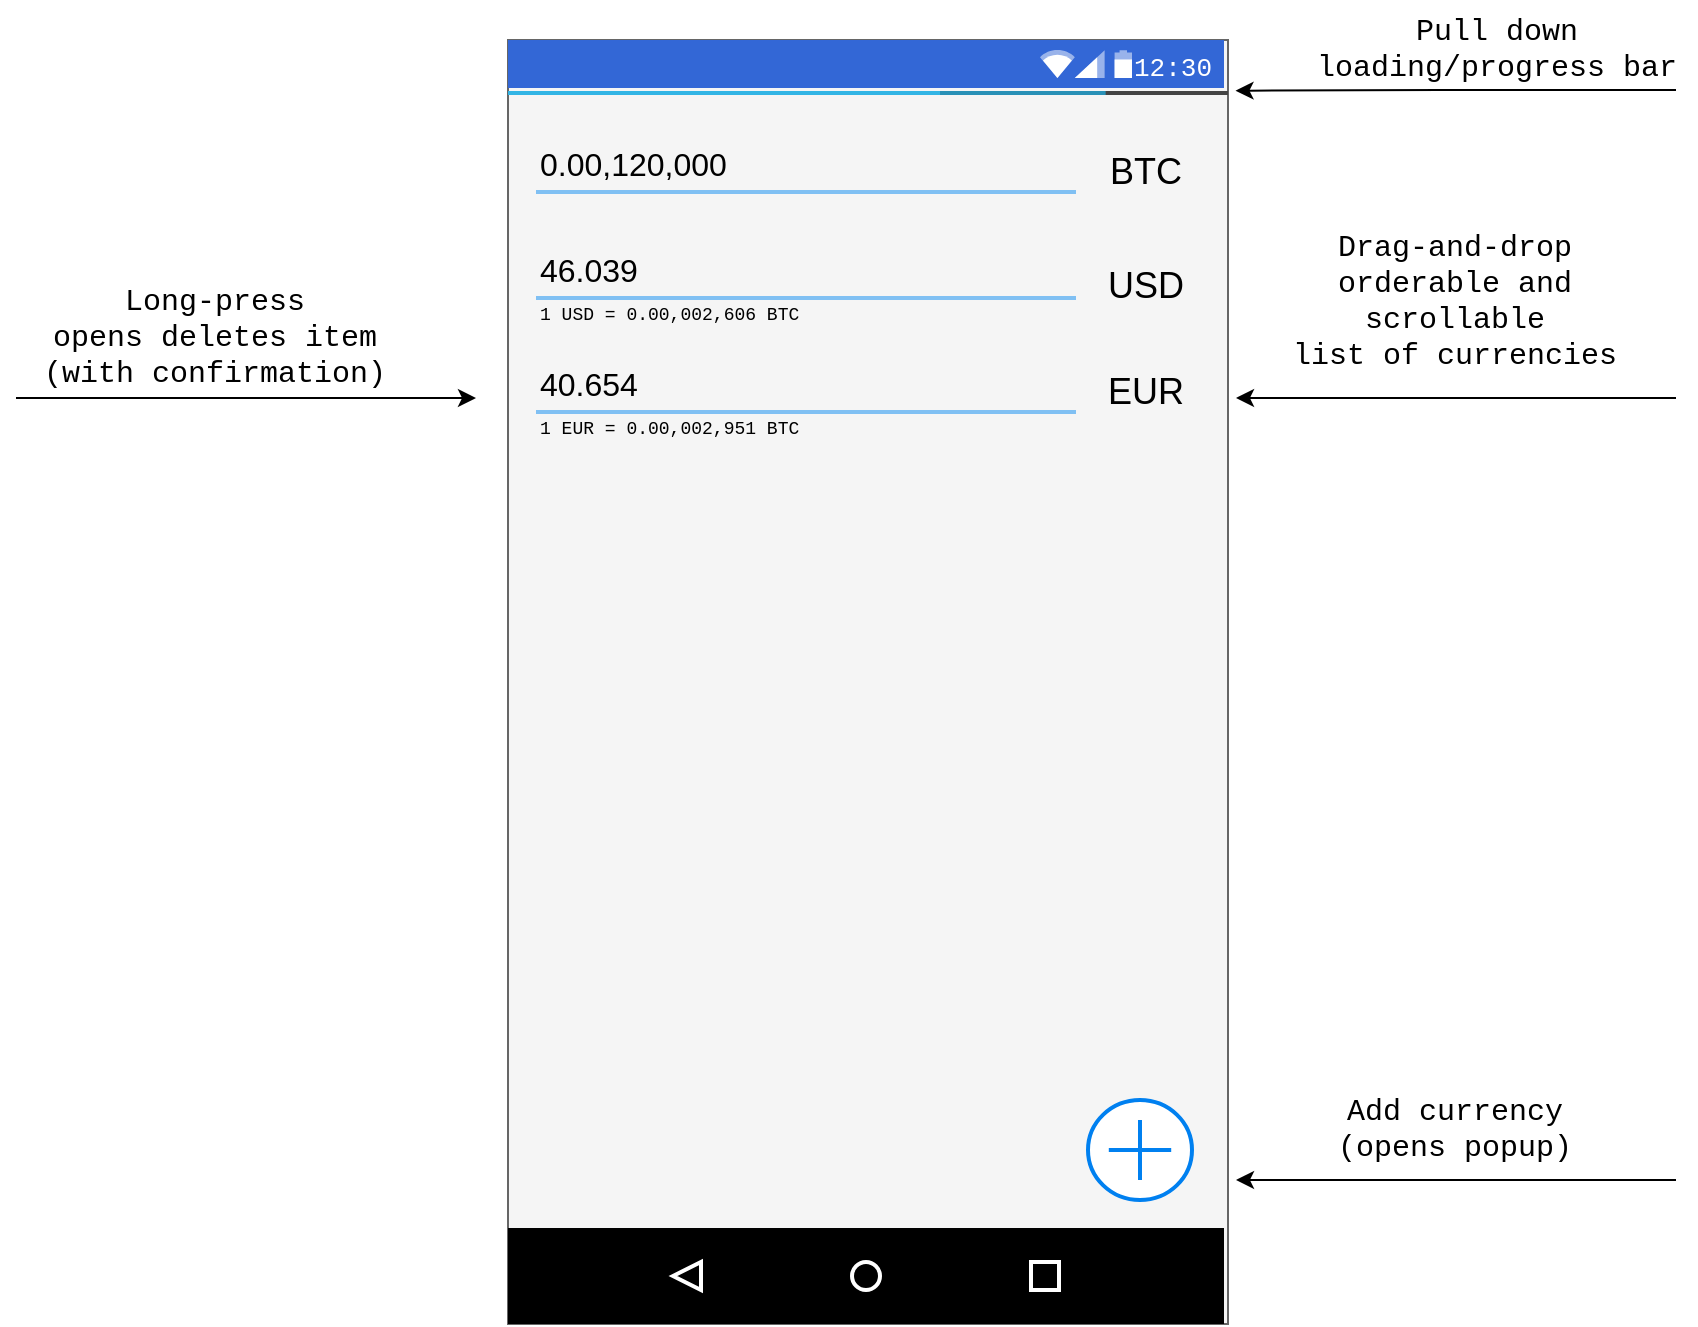 <mxfile version="16.5.1" type="device"><diagram id="OoPf-NLFQjiMS1bHbFb-" name="Page-1"><mxGraphModel dx="1952" dy="1025" grid="1" gridSize="10" guides="1" tooltips="1" connect="1" arrows="1" fold="1" page="1" pageScale="1" pageWidth="850" pageHeight="1100" math="0" shadow="0"><root><mxCell id="0"/><mxCell id="1" parent="0"/><mxCell id="PGbKp9fekTUIzuDTxVpG-18" value="" style="dashed=0;shape=rect;fontFamily=Courier New;fontSize=18;fillColor=#f5f5f5;fontColor=#333333;strokeColor=#666666;" parent="1" vertex="1"><mxGeometry x="246" y="90" width="360" height="642" as="geometry"/></mxCell><mxCell id="PGbKp9fekTUIzuDTxVpG-19" value="12:30" style="dashed=0;shape=rect;align=right;fillColor=#3367D6;strokeColor=none;fontColor=#FFFFFF;spacingRight=4;spacingTop=1;fontStyle=0;fontSize=13;resizeWidth=1;fontFamily=Courier New;" parent="PGbKp9fekTUIzuDTxVpG-18" vertex="1"><mxGeometry width="358" height="24" relative="1" as="geometry"/></mxCell><mxCell id="PGbKp9fekTUIzuDTxVpG-20" value="" style="dashed=0;shape=mxgraph.gmdl.top_bar;strokeColor=none;fontFamily=Courier New;fontSize=18;" parent="PGbKp9fekTUIzuDTxVpG-19" vertex="1"><mxGeometry x="1" y="0.5" width="46" height="14" relative="1" as="geometry"><mxPoint x="-92" y="-7" as="offset"/></mxGeometry></mxCell><mxCell id="PGbKp9fekTUIzuDTxVpG-31" value="" style="dashed=0;shape=rect;strokeColor=none;fillColor=#000000;resizeWidth=1;fontFamily=Courier New;fontSize=18;" parent="PGbKp9fekTUIzuDTxVpG-18" vertex="1"><mxGeometry y="1" width="358" height="48" relative="1" as="geometry"><mxPoint y="-48" as="offset"/></mxGeometry></mxCell><mxCell id="PGbKp9fekTUIzuDTxVpG-32" value="" style="dashed=0;shape=mxgraph.gmdl.back;strokeColor=#ffffff;fillColor=#000000;strokeWidth=2;fontFamily=Courier New;fontSize=18;" parent="PGbKp9fekTUIzuDTxVpG-31" vertex="1"><mxGeometry x="0.25" y="0.5" width="14" height="14" relative="1" as="geometry"><mxPoint x="-7" y="-7" as="offset"/></mxGeometry></mxCell><mxCell id="PGbKp9fekTUIzuDTxVpG-33" value="" style="shape=ellipse;strokeColor=#ffffff;fillColor=#000000;strokeWidth=2;fontFamily=Courier New;fontSize=18;" parent="PGbKp9fekTUIzuDTxVpG-31" vertex="1"><mxGeometry x="0.5" y="0.5" width="14" height="14" relative="1" as="geometry"><mxPoint x="-7" y="-7" as="offset"/></mxGeometry></mxCell><mxCell id="PGbKp9fekTUIzuDTxVpG-34" value="" style="shape=rect;strokeColor=#ffffff;fillColor=#000000;strokeWidth=2;fontFamily=Courier New;fontSize=18;" parent="PGbKp9fekTUIzuDTxVpG-31" vertex="1"><mxGeometry x="0.75" y="0.5" width="14" height="14" relative="1" as="geometry"><mxPoint x="-7" y="-7" as="offset"/></mxGeometry></mxCell><mxCell id="PGbKp9fekTUIzuDTxVpG-12" value="BTC" style="text;html=1;strokeColor=none;fillColor=none;align=center;verticalAlign=middle;whiteSpace=wrap;rounded=0;fontSize=18;" parent="PGbKp9fekTUIzuDTxVpG-18" vertex="1"><mxGeometry x="290" y="51" width="58" height="30" as="geometry"/></mxCell><mxCell id="PGbKp9fekTUIzuDTxVpG-16" value="USD" style="text;html=1;strokeColor=none;fillColor=none;align=center;verticalAlign=middle;whiteSpace=wrap;rounded=0;fontSize=18;" parent="PGbKp9fekTUIzuDTxVpG-18" vertex="1"><mxGeometry x="290" y="106" width="58" height="34" as="geometry"/></mxCell><mxCell id="PGbKp9fekTUIzuDTxVpG-41" value="" style="html=1;verticalLabelPosition=bottom;align=center;labelBackgroundColor=#ffffff;verticalAlign=top;strokeWidth=2;strokeColor=#0080F0;shadow=0;dashed=0;shape=mxgraph.ios7.icons.add;fontFamily=Courier New;fontSize=9;" parent="PGbKp9fekTUIzuDTxVpG-18" vertex="1"><mxGeometry x="290" y="530" width="52" height="50" as="geometry"/></mxCell><mxCell id="PGbKp9fekTUIzuDTxVpG-37" value="EUR" style="text;html=1;strokeColor=none;fillColor=none;align=center;verticalAlign=middle;whiteSpace=wrap;rounded=0;fontSize=18;" parent="PGbKp9fekTUIzuDTxVpG-18" vertex="1"><mxGeometry x="290" y="159" width="58" height="34" as="geometry"/></mxCell><mxCell id="PGbKp9fekTUIzuDTxVpG-47" value="" style="verticalLabelPosition=bottom;verticalAlign=top;html=1;shadow=0;dashed=0;strokeWidth=3;shape=mxgraph.android.progressBar;strokeColor=#33b5e5;dx1=0.83;dx2=0.6;strokeWidth=2;fontFamily=Courier New;fontSize=9;fillColor=default;perimeterSpacing=0;" parent="PGbKp9fekTUIzuDTxVpG-18" vertex="1"><mxGeometry y="24" width="360" height="5" as="geometry"/></mxCell><mxCell id="PGbKp9fekTUIzuDTxVpG-6" value="0.00,120,000" style="text;fontSize=16;verticalAlign=middle;strokeColor=none;fillColor=none;" parent="1" vertex="1"><mxGeometry x="260" y="136" width="240" height="30" as="geometry"/></mxCell><mxCell id="PGbKp9fekTUIzuDTxVpG-7" value="" style="dashed=0;shape=line;strokeWidth=2;noLabel=1;strokeColor=#0C8CF2;opacity=50;" parent="1" vertex="1"><mxGeometry x="260" y="161" width="270" height="10" as="geometry"/></mxCell><mxCell id="PGbKp9fekTUIzuDTxVpG-14" value="46.039" style="text;fontSize=16;verticalAlign=middle;strokeColor=none;fillColor=none;" parent="1" vertex="1"><mxGeometry x="260" y="187" width="270" height="34" as="geometry"/></mxCell><mxCell id="PGbKp9fekTUIzuDTxVpG-15" value="" style="dashed=0;shape=line;strokeWidth=2;noLabel=1;strokeColor=#0C8CF2;opacity=50;" parent="1" vertex="1"><mxGeometry x="260" y="212" width="270" height="14" as="geometry"/></mxCell><mxCell id="PGbKp9fekTUIzuDTxVpG-17" value="1 USD = 0.00,002,606 BTC" style="text;html=1;strokeColor=none;fillColor=none;align=left;verticalAlign=middle;whiteSpace=wrap;rounded=0;fontSize=9;fontFamily=Courier New;" parent="1" vertex="1"><mxGeometry x="260" y="225" width="271" height="5" as="geometry"/></mxCell><mxCell id="PGbKp9fekTUIzuDTxVpG-38" value="40.654" style="text;fontSize=16;verticalAlign=middle;strokeColor=none;fillColor=none;" parent="1" vertex="1"><mxGeometry x="260" y="244" width="270" height="34" as="geometry"/></mxCell><mxCell id="PGbKp9fekTUIzuDTxVpG-39" value="" style="dashed=0;shape=line;strokeWidth=2;noLabel=1;strokeColor=#0C8CF2;opacity=50;" parent="1" vertex="1"><mxGeometry x="260" y="269" width="270" height="14" as="geometry"/></mxCell><mxCell id="PGbKp9fekTUIzuDTxVpG-40" value="1 EUR = 0.00,002,951 BTC" style="text;html=1;strokeColor=none;fillColor=none;align=left;verticalAlign=middle;whiteSpace=wrap;rounded=0;fontSize=9;fontFamily=Courier New;" parent="1" vertex="1"><mxGeometry x="260" y="282" width="271" height="5" as="geometry"/></mxCell><mxCell id="PGbKp9fekTUIzuDTxVpG-49" value="" style="endArrow=classic;html=1;rounded=0;fontFamily=Courier New;fontSize=9;entryX=0.866;entryY=0.87;entryDx=0;entryDy=0;entryPerimeter=0;" parent="1" edge="1"><mxGeometry width="50" height="50" relative="1" as="geometry"><mxPoint x="712" y="115" as="sourcePoint"/><mxPoint x="609.76" y="115.35" as="targetPoint"/><Array as="points"><mxPoint x="830" y="115"/><mxPoint x="712" y="115"/></Array></mxGeometry></mxCell><mxCell id="PGbKp9fekTUIzuDTxVpG-50" value="&lt;font style=&quot;font-size: 15px&quot;&gt;Pull down loading/progress bar&lt;/font&gt;" style="text;html=1;strokeColor=none;fillColor=none;align=center;verticalAlign=middle;whiteSpace=wrap;rounded=0;dashed=1;fontFamily=Courier New;fontSize=9;" parent="1" vertex="1"><mxGeometry x="641" y="70" width="199" height="49" as="geometry"/></mxCell><mxCell id="PGbKp9fekTUIzuDTxVpG-51" value="" style="endArrow=classic;html=1;rounded=0;fontFamily=Courier New;fontSize=15;" parent="1" edge="1"><mxGeometry width="50" height="50" relative="1" as="geometry"><mxPoint x="830" y="660" as="sourcePoint"/><mxPoint x="610" y="660" as="targetPoint"/></mxGeometry></mxCell><mxCell id="PGbKp9fekTUIzuDTxVpG-52" value="&lt;font style=&quot;font-size: 15px&quot;&gt;Add currency&lt;br&gt;(opens popup)&lt;br&gt;&lt;/font&gt;" style="text;html=1;strokeColor=none;fillColor=none;align=center;verticalAlign=middle;whiteSpace=wrap;rounded=0;dashed=1;fontFamily=Courier New;fontSize=9;" parent="1" vertex="1"><mxGeometry x="620" y="610" width="199" height="49" as="geometry"/></mxCell><mxCell id="PGbKp9fekTUIzuDTxVpG-53" value="" style="endArrow=classic;html=1;rounded=0;fontFamily=Courier New;fontSize=15;" parent="1" edge="1"><mxGeometry width="50" height="50" relative="1" as="geometry"><mxPoint x="830" y="269" as="sourcePoint"/><mxPoint x="610" y="269" as="targetPoint"/></mxGeometry></mxCell><mxCell id="PGbKp9fekTUIzuDTxVpG-54" value="&lt;font style=&quot;font-size: 15px&quot;&gt;Drag-and-drop&lt;br&gt;orderable and scrollable&lt;br&gt;list of currencies&lt;br&gt;&lt;/font&gt;" style="text;html=1;strokeColor=none;fillColor=none;align=center;verticalAlign=middle;whiteSpace=wrap;rounded=0;dashed=1;fontFamily=Courier New;fontSize=9;" parent="1" vertex="1"><mxGeometry x="620" y="180" width="199" height="81" as="geometry"/></mxCell><mxCell id="PGbKp9fekTUIzuDTxVpG-55" value="" style="endArrow=classic;html=1;rounded=0;fontFamily=Courier New;fontSize=15;" parent="1" edge="1"><mxGeometry width="50" height="50" relative="1" as="geometry"><mxPoint y="269" as="sourcePoint"/><mxPoint x="230" y="269" as="targetPoint"/></mxGeometry></mxCell><mxCell id="PGbKp9fekTUIzuDTxVpG-56" value="&lt;font style=&quot;font-size: 15px&quot;&gt;Long-press&lt;br&gt;opens deletes item&lt;br&gt;(with confirmation)&lt;br&gt;&lt;/font&gt;" style="text;html=1;strokeColor=none;fillColor=none;align=center;verticalAlign=middle;whiteSpace=wrap;rounded=0;dashed=1;fontFamily=Courier New;fontSize=9;" parent="1" vertex="1"><mxGeometry y="194" width="199" height="89" as="geometry"/></mxCell></root></mxGraphModel></diagram></mxfile>